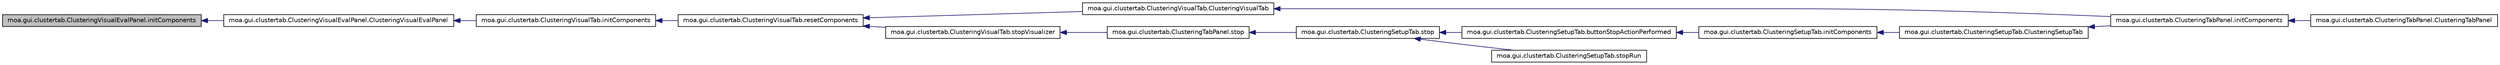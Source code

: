 digraph G
{
  edge [fontname="Helvetica",fontsize="10",labelfontname="Helvetica",labelfontsize="10"];
  node [fontname="Helvetica",fontsize="10",shape=record];
  rankdir=LR;
  Node1 [label="moa.gui.clustertab.ClusteringVisualEvalPanel.initComponents",height=0.2,width=0.4,color="black", fillcolor="grey75", style="filled" fontcolor="black"];
  Node1 -> Node2 [dir=back,color="midnightblue",fontsize="10",style="solid",fontname="Helvetica"];
  Node2 [label="moa.gui.clustertab.ClusteringVisualEvalPanel.ClusteringVisualEvalPanel",height=0.2,width=0.4,color="black", fillcolor="white", style="filled",URL="$classmoa_1_1gui_1_1clustertab_1_1ClusteringVisualEvalPanel.html#a96c7a3a77db86165c61ecdd5bffa0089",tooltip="Creates new form ClusteringEvalPanel."];
  Node2 -> Node3 [dir=back,color="midnightblue",fontsize="10",style="solid",fontname="Helvetica"];
  Node3 [label="moa.gui.clustertab.ClusteringVisualTab.initComponents",height=0.2,width=0.4,color="black", fillcolor="white", style="filled",URL="$classmoa_1_1gui_1_1clustertab_1_1ClusteringVisualTab.html#a0876000ed024e6497a95f04340fae7a0",tooltip="This method is called from within the constructor to initialize the form."];
  Node3 -> Node4 [dir=back,color="midnightblue",fontsize="10",style="solid",fontname="Helvetica"];
  Node4 [label="moa.gui.clustertab.ClusteringVisualTab.resetComponents",height=0.2,width=0.4,color="black", fillcolor="white", style="filled",URL="$classmoa_1_1gui_1_1clustertab_1_1ClusteringVisualTab.html#aedb3299d911a3cb3d134cfed11a7f2a3"];
  Node4 -> Node5 [dir=back,color="midnightblue",fontsize="10",style="solid",fontname="Helvetica"];
  Node5 [label="moa.gui.clustertab.ClusteringVisualTab.ClusteringVisualTab",height=0.2,width=0.4,color="black", fillcolor="white", style="filled",URL="$classmoa_1_1gui_1_1clustertab_1_1ClusteringVisualTab.html#a31fa6f2acc2b2f9bb936098f36180373",tooltip="Creates new form ClusteringVisualTab."];
  Node5 -> Node6 [dir=back,color="midnightblue",fontsize="10",style="solid",fontname="Helvetica"];
  Node6 [label="moa.gui.clustertab.ClusteringTabPanel.initComponents",height=0.2,width=0.4,color="black", fillcolor="white", style="filled",URL="$classmoa_1_1gui_1_1clustertab_1_1ClusteringTabPanel.html#a9b1cc4d4da92f4bc04b54cc12382e12f",tooltip="This method is called from within the constructor to initialize the form."];
  Node6 -> Node7 [dir=back,color="midnightblue",fontsize="10",style="solid",fontname="Helvetica"];
  Node7 [label="moa.gui.clustertab.ClusteringTabPanel.ClusteringTabPanel",height=0.2,width=0.4,color="black", fillcolor="white", style="filled",URL="$classmoa_1_1gui_1_1clustertab_1_1ClusteringTabPanel.html#a111c041657cee8181be39524a7fa7fb1",tooltip="Creates new form ClusterTab."];
  Node4 -> Node8 [dir=back,color="midnightblue",fontsize="10",style="solid",fontname="Helvetica"];
  Node8 [label="moa.gui.clustertab.ClusteringVisualTab.stopVisualizer",height=0.2,width=0.4,color="black", fillcolor="white", style="filled",URL="$classmoa_1_1gui_1_1clustertab_1_1ClusteringVisualTab.html#ae12e5b3ee8749d5354caba2cea2310b1"];
  Node8 -> Node9 [dir=back,color="midnightblue",fontsize="10",style="solid",fontname="Helvetica"];
  Node9 [label="moa.gui.clustertab.ClusteringTabPanel.stop",height=0.2,width=0.4,color="black", fillcolor="white", style="filled",URL="$classmoa_1_1gui_1_1clustertab_1_1ClusteringTabPanel.html#abb56edc5387fe5c9b78986de6ac403ab"];
  Node9 -> Node10 [dir=back,color="midnightblue",fontsize="10",style="solid",fontname="Helvetica"];
  Node10 [label="moa.gui.clustertab.ClusteringSetupTab.stop",height=0.2,width=0.4,color="black", fillcolor="white", style="filled",URL="$classmoa_1_1gui_1_1clustertab_1_1ClusteringSetupTab.html#a5455efaae9cfc937bc50c9c7cc28e748"];
  Node10 -> Node11 [dir=back,color="midnightblue",fontsize="10",style="solid",fontname="Helvetica"];
  Node11 [label="moa.gui.clustertab.ClusteringSetupTab.buttonStopActionPerformed",height=0.2,width=0.4,color="black", fillcolor="white", style="filled",URL="$classmoa_1_1gui_1_1clustertab_1_1ClusteringSetupTab.html#ac78dddeee147c1bf20246d3361e02e13"];
  Node11 -> Node12 [dir=back,color="midnightblue",fontsize="10",style="solid",fontname="Helvetica"];
  Node12 [label="moa.gui.clustertab.ClusteringSetupTab.initComponents",height=0.2,width=0.4,color="black", fillcolor="white", style="filled",URL="$classmoa_1_1gui_1_1clustertab_1_1ClusteringSetupTab.html#a8abab534a283e409de003f59786a988f",tooltip="This method is called from within the constructor to initialize the form."];
  Node12 -> Node13 [dir=back,color="midnightblue",fontsize="10",style="solid",fontname="Helvetica"];
  Node13 [label="moa.gui.clustertab.ClusteringSetupTab.ClusteringSetupTab",height=0.2,width=0.4,color="black", fillcolor="white", style="filled",URL="$classmoa_1_1gui_1_1clustertab_1_1ClusteringSetupTab.html#a3c03410b4b1259ece559c660df433766",tooltip="Creates new form ClusteringSetupTab."];
  Node13 -> Node6 [dir=back,color="midnightblue",fontsize="10",style="solid",fontname="Helvetica"];
  Node10 -> Node14 [dir=back,color="midnightblue",fontsize="10",style="solid",fontname="Helvetica"];
  Node14 [label="moa.gui.clustertab.ClusteringSetupTab.stopRun",height=0.2,width=0.4,color="black", fillcolor="white", style="filled",URL="$classmoa_1_1gui_1_1clustertab_1_1ClusteringSetupTab.html#a24d4a2a1ce48f4efddcfa8fb5f1d901c"];
}
